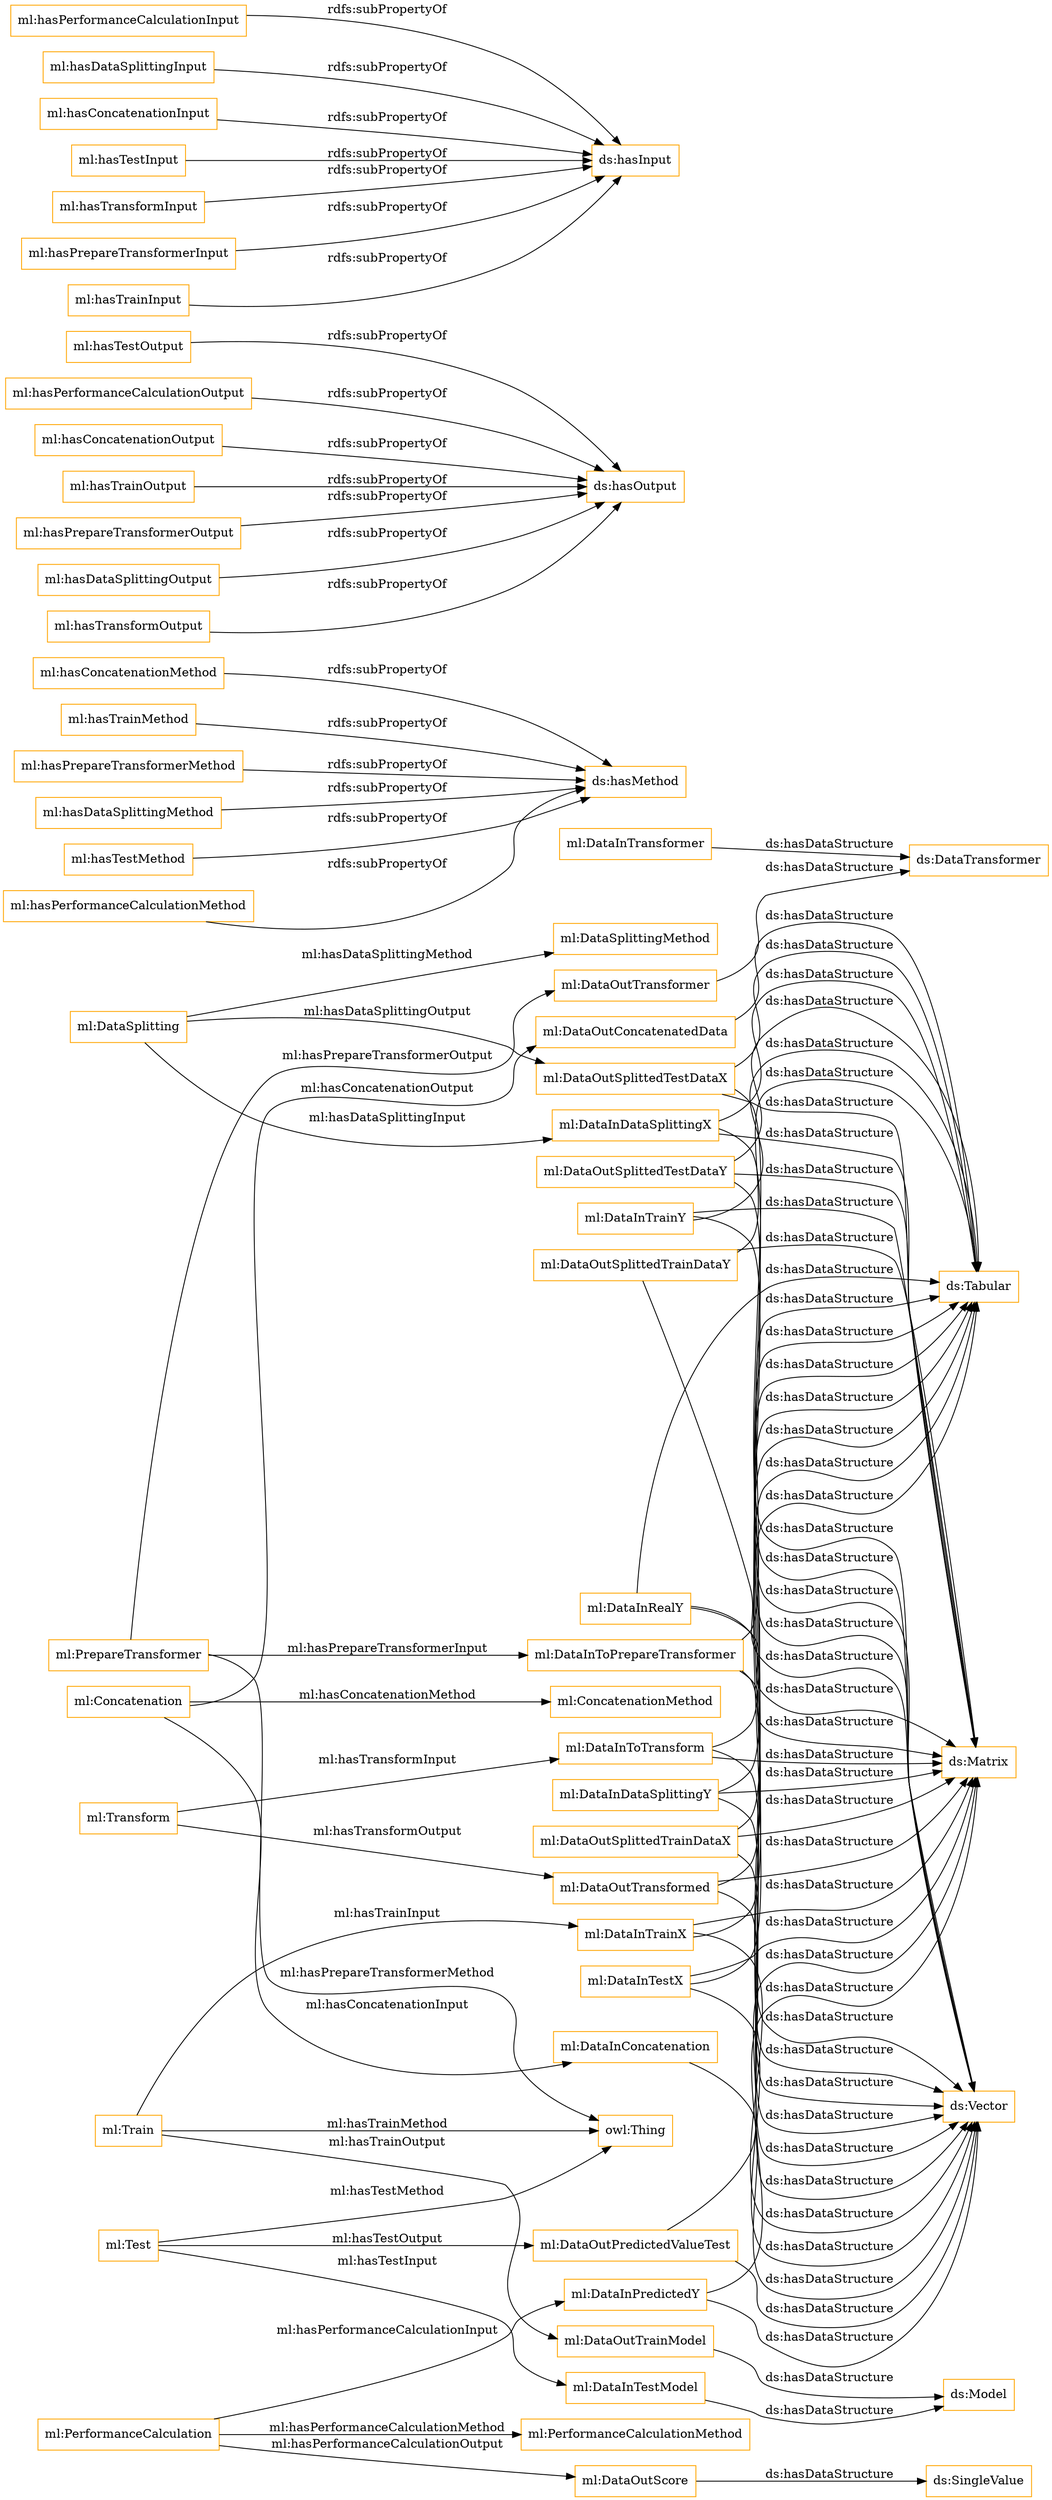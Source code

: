 digraph ar2dtool_diagram { 
rankdir=LR;
size="1501"
node [shape = rectangle, color="orange"]; "ml:DataInTransformer" "ml:DataInPredictedY" "ml:Concatenation" "ml:DataInDataSplittingY" "ml:DataInTrainY" "ml:PerformanceCalculationMethod" "ml:DataOutSplittedTestDataX" "ml:ConcatenationMethod" "ml:DataOutScore" "ml:PrepareTransformer" "ml:DataInTestModel" "ml:DataInRealY" "ml:Test" "ml:DataSplitting" "ml:DataOutConcatenatedData" "ml:DataInTrainX" "ml:DataInDataSplittingX" "ml:DataOutTransformed" "ml:DataSplittingMethod" "ml:Train" "ml:PerformanceCalculation" "ml:DataOutTransformer" "ml:DataOutTrainModel" "ml:DataInToTransform" "ml:DataOutPredictedValueTest" "ml:DataOutSplittedTrainDataY" "ml:DataOutSplittedTrainDataX" "ml:DataInToPrepareTransformer" "ml:DataInTestX" "ml:DataOutSplittedTestDataY" "ml:DataInConcatenation" "ml:Transform" ; /*classes style*/
	"ml:hasConcatenationMethod" -> "ds:hasMethod" [ label = "rdfs:subPropertyOf" ];
	"ml:DataInTestX" -> "ds:Tabular" [ label = "ds:hasDataStructure" ];
	"ml:DataInTestX" -> "ds:Vector" [ label = "ds:hasDataStructure" ];
	"ml:DataInTestX" -> "ds:Matrix" [ label = "ds:hasDataStructure" ];
	"ml:hasTestOutput" -> "ds:hasOutput" [ label = "rdfs:subPropertyOf" ];
	"ml:DataOutSplittedTestDataY" -> "ds:Tabular" [ label = "ds:hasDataStructure" ];
	"ml:DataOutSplittedTestDataY" -> "ds:Vector" [ label = "ds:hasDataStructure" ];
	"ml:DataOutSplittedTestDataY" -> "ds:Matrix" [ label = "ds:hasDataStructure" ];
	"ml:DataOutSplittedTrainDataY" -> "ds:Tabular" [ label = "ds:hasDataStructure" ];
	"ml:DataOutSplittedTrainDataY" -> "ds:Vector" [ label = "ds:hasDataStructure" ];
	"ml:DataOutSplittedTrainDataY" -> "ds:Matrix" [ label = "ds:hasDataStructure" ];
	"ml:DataOutPredictedValueTest" -> "ds:Vector" [ label = "ds:hasDataStructure" ];
	"ml:DataOutPredictedValueTest" -> "ds:Matrix" [ label = "ds:hasDataStructure" ];
	"ml:hasPerformanceCalculationInput" -> "ds:hasInput" [ label = "rdfs:subPropertyOf" ];
	"ml:hasPerformanceCalculationOutput" -> "ds:hasOutput" [ label = "rdfs:subPropertyOf" ];
	"ml:hasDataSplittingInput" -> "ds:hasInput" [ label = "rdfs:subPropertyOf" ];
	"ml:DataOutSplittedTestDataX" -> "ds:Tabular" [ label = "ds:hasDataStructure" ];
	"ml:DataOutSplittedTestDataX" -> "ds:Vector" [ label = "ds:hasDataStructure" ];
	"ml:DataOutSplittedTestDataX" -> "ds:Matrix" [ label = "ds:hasDataStructure" ];
	"ml:hasTrainMethod" -> "ds:hasMethod" [ label = "rdfs:subPropertyOf" ];
	"ml:DataOutSplittedTrainDataX" -> "ds:Tabular" [ label = "ds:hasDataStructure" ];
	"ml:DataOutSplittedTrainDataX" -> "ds:Vector" [ label = "ds:hasDataStructure" ];
	"ml:DataOutSplittedTrainDataX" -> "ds:Matrix" [ label = "ds:hasDataStructure" ];
	"ml:hasConcatenationInput" -> "ds:hasInput" [ label = "rdfs:subPropertyOf" ];
	"ml:DataInDataSplittingY" -> "ds:Tabular" [ label = "ds:hasDataStructure" ];
	"ml:DataInDataSplittingY" -> "ds:Vector" [ label = "ds:hasDataStructure" ];
	"ml:DataInDataSplittingY" -> "ds:Matrix" [ label = "ds:hasDataStructure" ];
	"ml:DataInTestModel" -> "ds:Model" [ label = "ds:hasDataStructure" ];
	"ml:hasConcatenationOutput" -> "ds:hasOutput" [ label = "rdfs:subPropertyOf" ];
	"ml:DataOutTransformer" -> "ds:DataTransformer" [ label = "ds:hasDataStructure" ];
	"ml:DataInToTransform" -> "ds:Tabular" [ label = "ds:hasDataStructure" ];
	"ml:DataInToTransform" -> "ds:Vector" [ label = "ds:hasDataStructure" ];
	"ml:DataInToTransform" -> "ds:Matrix" [ label = "ds:hasDataStructure" ];
	"ml:hasPrepareTransformerMethod" -> "ds:hasMethod" [ label = "rdfs:subPropertyOf" ];
	"ml:hasDataSplittingMethod" -> "ds:hasMethod" [ label = "rdfs:subPropertyOf" ];
	"ml:DataInDataSplittingX" -> "ds:Tabular" [ label = "ds:hasDataStructure" ];
	"ml:DataInDataSplittingX" -> "ds:Vector" [ label = "ds:hasDataStructure" ];
	"ml:DataInDataSplittingX" -> "ds:Matrix" [ label = "ds:hasDataStructure" ];
	"ml:DataInTransformer" -> "ds:DataTransformer" [ label = "ds:hasDataStructure" ];
	"ml:hasTestInput" -> "ds:hasInput" [ label = "rdfs:subPropertyOf" ];
	"ml:hasTrainOutput" -> "ds:hasOutput" [ label = "rdfs:subPropertyOf" ];
	"ml:DataOutScore" -> "ds:SingleValue" [ label = "ds:hasDataStructure" ];
	"ml:DataInConcatenation" -> "ds:Vector" [ label = "ds:hasDataStructure" ];
	"ml:DataInTrainY" -> "ds:Tabular" [ label = "ds:hasDataStructure" ];
	"ml:DataInTrainY" -> "ds:Vector" [ label = "ds:hasDataStructure" ];
	"ml:DataInTrainY" -> "ds:Matrix" [ label = "ds:hasDataStructure" ];
	"ml:hasTransformInput" -> "ds:hasInput" [ label = "rdfs:subPropertyOf" ];
	"ml:hasTestMethod" -> "ds:hasMethod" [ label = "rdfs:subPropertyOf" ];
	"ml:DataInToPrepareTransformer" -> "ds:Tabular" [ label = "ds:hasDataStructure" ];
	"ml:DataInToPrepareTransformer" -> "ds:Vector" [ label = "ds:hasDataStructure" ];
	"ml:DataInToPrepareTransformer" -> "ds:Matrix" [ label = "ds:hasDataStructure" ];
	"ml:DataOutTrainModel" -> "ds:Model" [ label = "ds:hasDataStructure" ];
	"ml:hasPerformanceCalculationMethod" -> "ds:hasMethod" [ label = "rdfs:subPropertyOf" ];
	"ml:DataInTrainX" -> "ds:Tabular" [ label = "ds:hasDataStructure" ];
	"ml:DataInTrainX" -> "ds:Vector" [ label = "ds:hasDataStructure" ];
	"ml:DataInTrainX" -> "ds:Matrix" [ label = "ds:hasDataStructure" ];
	"ml:hasPrepareTransformerInput" -> "ds:hasInput" [ label = "rdfs:subPropertyOf" ];
	"ml:DataOutTransformed" -> "ds:Tabular" [ label = "ds:hasDataStructure" ];
	"ml:DataOutTransformed" -> "ds:Vector" [ label = "ds:hasDataStructure" ];
	"ml:DataOutTransformed" -> "ds:Matrix" [ label = "ds:hasDataStructure" ];
	"ml:hasTrainInput" -> "ds:hasInput" [ label = "rdfs:subPropertyOf" ];
	"ml:hasPrepareTransformerOutput" -> "ds:hasOutput" [ label = "rdfs:subPropertyOf" ];
	"ml:hasDataSplittingOutput" -> "ds:hasOutput" [ label = "rdfs:subPropertyOf" ];
	"ml:DataInPredictedY" -> "ds:Vector" [ label = "ds:hasDataStructure" ];
	"ml:DataInPredictedY" -> "ds:Matrix" [ label = "ds:hasDataStructure" ];
	"ml:DataOutConcatenatedData" -> "ds:Tabular" [ label = "ds:hasDataStructure" ];
	"ml:hasTransformOutput" -> "ds:hasOutput" [ label = "rdfs:subPropertyOf" ];
	"ml:DataInRealY" -> "ds:Tabular" [ label = "ds:hasDataStructure" ];
	"ml:DataInRealY" -> "ds:Vector" [ label = "ds:hasDataStructure" ];
	"ml:DataInRealY" -> "ds:Matrix" [ label = "ds:hasDataStructure" ];
	"ml:Transform" -> "ml:DataInToTransform" [ label = "ml:hasTransformInput" ];
	"ml:Test" -> "ml:DataOutPredictedValueTest" [ label = "ml:hasTestOutput" ];
	"ml:Concatenation" -> "ml:DataInConcatenation" [ label = "ml:hasConcatenationInput" ];
	"ml:Train" -> "ml:DataOutTrainModel" [ label = "ml:hasTrainOutput" ];
	"ml:PrepareTransformer" -> "ml:DataOutTransformer" [ label = "ml:hasPrepareTransformerOutput" ];
	"ml:PerformanceCalculation" -> "ml:PerformanceCalculationMethod" [ label = "ml:hasPerformanceCalculationMethod" ];
	"ml:Test" -> "owl:Thing" [ label = "ml:hasTestMethod" ];
	"ml:PrepareTransformer" -> "owl:Thing" [ label = "ml:hasPrepareTransformerMethod" ];
	"ml:PrepareTransformer" -> "ml:DataInToPrepareTransformer" [ label = "ml:hasPrepareTransformerInput" ];
	"ml:PerformanceCalculation" -> "ml:DataOutScore" [ label = "ml:hasPerformanceCalculationOutput" ];
	"ml:DataSplitting" -> "ml:DataSplittingMethod" [ label = "ml:hasDataSplittingMethod" ];
	"ml:Test" -> "ml:DataInTestModel" [ label = "ml:hasTestInput" ];
	"ml:Concatenation" -> "ml:ConcatenationMethod" [ label = "ml:hasConcatenationMethod" ];
	"ml:DataSplitting" -> "ml:DataOutSplittedTestDataX" [ label = "ml:hasDataSplittingOutput" ];
	"ml:PerformanceCalculation" -> "ml:DataInPredictedY" [ label = "ml:hasPerformanceCalculationInput" ];
	"ml:Train" -> "owl:Thing" [ label = "ml:hasTrainMethod" ];
	"ml:DataSplitting" -> "ml:DataInDataSplittingX" [ label = "ml:hasDataSplittingInput" ];
	"ml:Concatenation" -> "ml:DataOutConcatenatedData" [ label = "ml:hasConcatenationOutput" ];
	"ml:Transform" -> "ml:DataOutTransformed" [ label = "ml:hasTransformOutput" ];
	"ml:Train" -> "ml:DataInTrainX" [ label = "ml:hasTrainInput" ];

}
